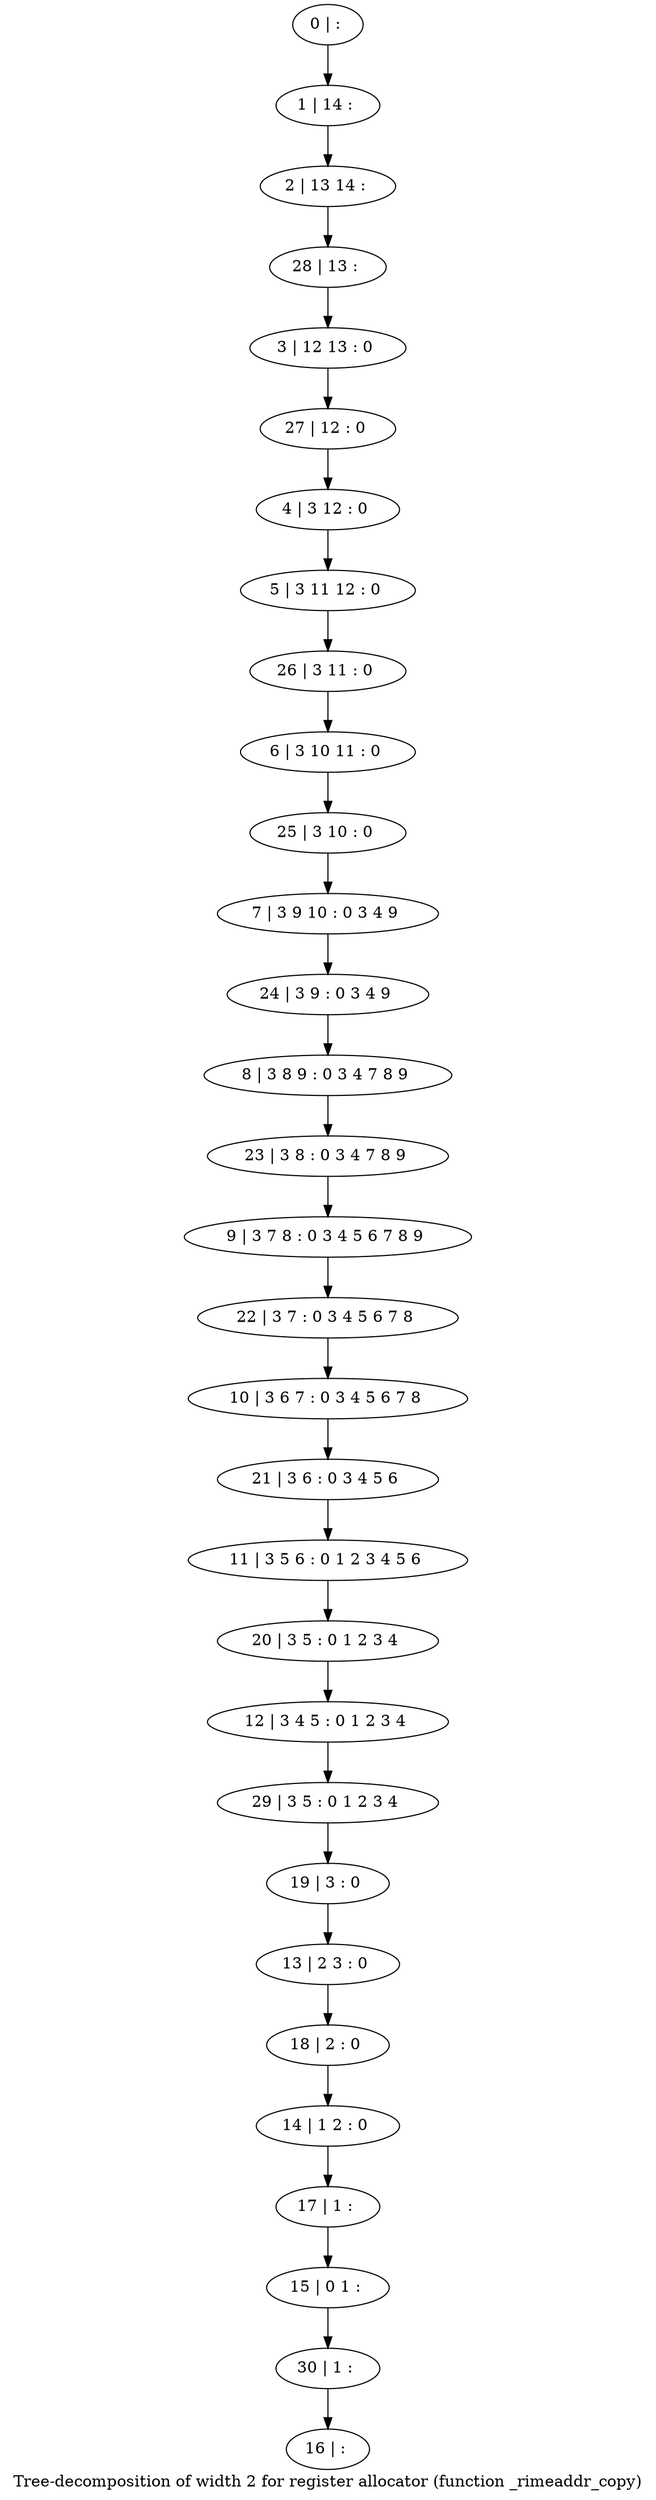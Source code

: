 digraph G {
graph [label="Tree-decomposition of width 2 for register allocator (function _rimeaddr_copy)"]
0[label="0 | : "];
1[label="1 | 14 : "];
2[label="2 | 13 14 : "];
3[label="3 | 12 13 : 0 "];
4[label="4 | 3 12 : 0 "];
5[label="5 | 3 11 12 : 0 "];
6[label="6 | 3 10 11 : 0 "];
7[label="7 | 3 9 10 : 0 3 4 9 "];
8[label="8 | 3 8 9 : 0 3 4 7 8 9 "];
9[label="9 | 3 7 8 : 0 3 4 5 6 7 8 9 "];
10[label="10 | 3 6 7 : 0 3 4 5 6 7 8 "];
11[label="11 | 3 5 6 : 0 1 2 3 4 5 6 "];
12[label="12 | 3 4 5 : 0 1 2 3 4 "];
13[label="13 | 2 3 : 0 "];
14[label="14 | 1 2 : 0 "];
15[label="15 | 0 1 : "];
16[label="16 | : "];
17[label="17 | 1 : "];
18[label="18 | 2 : 0 "];
19[label="19 | 3 : 0 "];
20[label="20 | 3 5 : 0 1 2 3 4 "];
21[label="21 | 3 6 : 0 3 4 5 6 "];
22[label="22 | 3 7 : 0 3 4 5 6 7 8 "];
23[label="23 | 3 8 : 0 3 4 7 8 9 "];
24[label="24 | 3 9 : 0 3 4 9 "];
25[label="25 | 3 10 : 0 "];
26[label="26 | 3 11 : 0 "];
27[label="27 | 12 : 0 "];
28[label="28 | 13 : "];
29[label="29 | 3 5 : 0 1 2 3 4 "];
30[label="30 | 1 : "];
0->1 ;
1->2 ;
4->5 ;
17->15 ;
14->17 ;
18->14 ;
13->18 ;
19->13 ;
20->12 ;
11->20 ;
21->11 ;
10->21 ;
22->10 ;
9->22 ;
23->9 ;
8->23 ;
24->8 ;
7->24 ;
25->7 ;
6->25 ;
26->6 ;
5->26 ;
27->4 ;
3->27 ;
28->3 ;
2->28 ;
29->19 ;
12->29 ;
30->16 ;
15->30 ;
}
